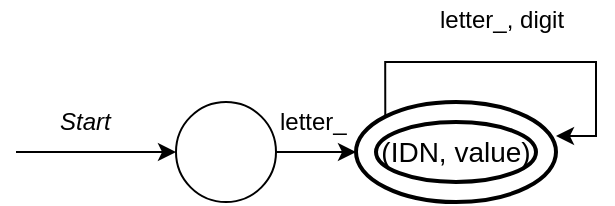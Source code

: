 <mxfile version="10.6.1" type="github"><diagram id="23uvAZq0HaeA7LzZo5o7" name="Page-1"><mxGraphModel dx="1499" dy="763" grid="1" gridSize="10" guides="1" tooltips="1" connect="1" arrows="1" fold="1" page="1" pageScale="1" pageWidth="827" pageHeight="1169" math="0" shadow="0"><root><mxCell id="0"/><mxCell id="1" parent="0"/><mxCell id="5QASKtT-_CDUCJITUcP1-2" value="" style="endArrow=classic;html=1;" edge="1" parent="1"><mxGeometry width="50" height="50" relative="1" as="geometry"><mxPoint x="-200" y="360" as="sourcePoint"/><mxPoint x="-120" y="360" as="targetPoint"/></mxGeometry></mxCell><mxCell id="5QASKtT-_CDUCJITUcP1-9" value="" style="edgeStyle=orthogonalEdgeStyle;rounded=0;orthogonalLoop=1;jettySize=auto;html=1;" edge="1" parent="1" source="5QASKtT-_CDUCJITUcP1-4" target="5QASKtT-_CDUCJITUcP1-7"><mxGeometry relative="1" as="geometry"/></mxCell><mxCell id="5QASKtT-_CDUCJITUcP1-4" value="" style="ellipse;whiteSpace=wrap;html=1;" vertex="1" parent="1"><mxGeometry x="-120" y="335" width="50" height="50" as="geometry"/></mxCell><mxCell id="5QASKtT-_CDUCJITUcP1-5" value="&lt;i&gt;Start&lt;/i&gt;" style="text;html=1;resizable=0;points=[];autosize=1;align=left;verticalAlign=top;spacingTop=-4;" vertex="1" parent="1"><mxGeometry x="-180" y="335" width="40" height="20" as="geometry"/></mxCell><mxCell id="5QASKtT-_CDUCJITUcP1-7" value="(IDN, value)" style="ellipse;shape=doubleEllipse;margin=10;strokeWidth=2;fontSize=14;whiteSpace=wrap;html=1;align=center;" vertex="1" parent="1"><mxGeometry x="-30" y="335" width="100" height="50" as="geometry"/></mxCell><mxCell id="5QASKtT-_CDUCJITUcP1-15" style="edgeStyle=orthogonalEdgeStyle;rounded=0;orthogonalLoop=1;jettySize=auto;html=1;exitX=0;exitY=0;exitDx=0;exitDy=0;entryX=1;entryY=0.34;entryDx=0;entryDy=0;entryPerimeter=0;" edge="1" parent="1" source="5QASKtT-_CDUCJITUcP1-7" target="5QASKtT-_CDUCJITUcP1-7"><mxGeometry relative="1" as="geometry"/></mxCell><mxCell id="5QASKtT-_CDUCJITUcP1-16" value="letter_, digit" style="text;html=1;resizable=0;points=[];autosize=1;align=left;verticalAlign=top;spacingTop=-4;" vertex="1" parent="1"><mxGeometry x="10" y="284" width="80" height="20" as="geometry"/></mxCell><mxCell id="5QASKtT-_CDUCJITUcP1-17" value="letter_" style="text;html=1;resizable=0;points=[];autosize=1;align=left;verticalAlign=top;spacingTop=-4;" vertex="1" parent="1"><mxGeometry x="-70" y="335" width="50" height="20" as="geometry"/></mxCell></root></mxGraphModel></diagram></mxfile>